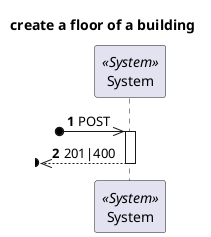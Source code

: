 @startuml
'https://plantuml.com/sequence-diagram

autonumber
skinparam packageStyle rect

title create a floor of a building

participant "System" as Sys <<System>>

?o->> Sys : POST

activate Sys
?o<<-- Sys : 201|400
deactivate Sys


@enduml
